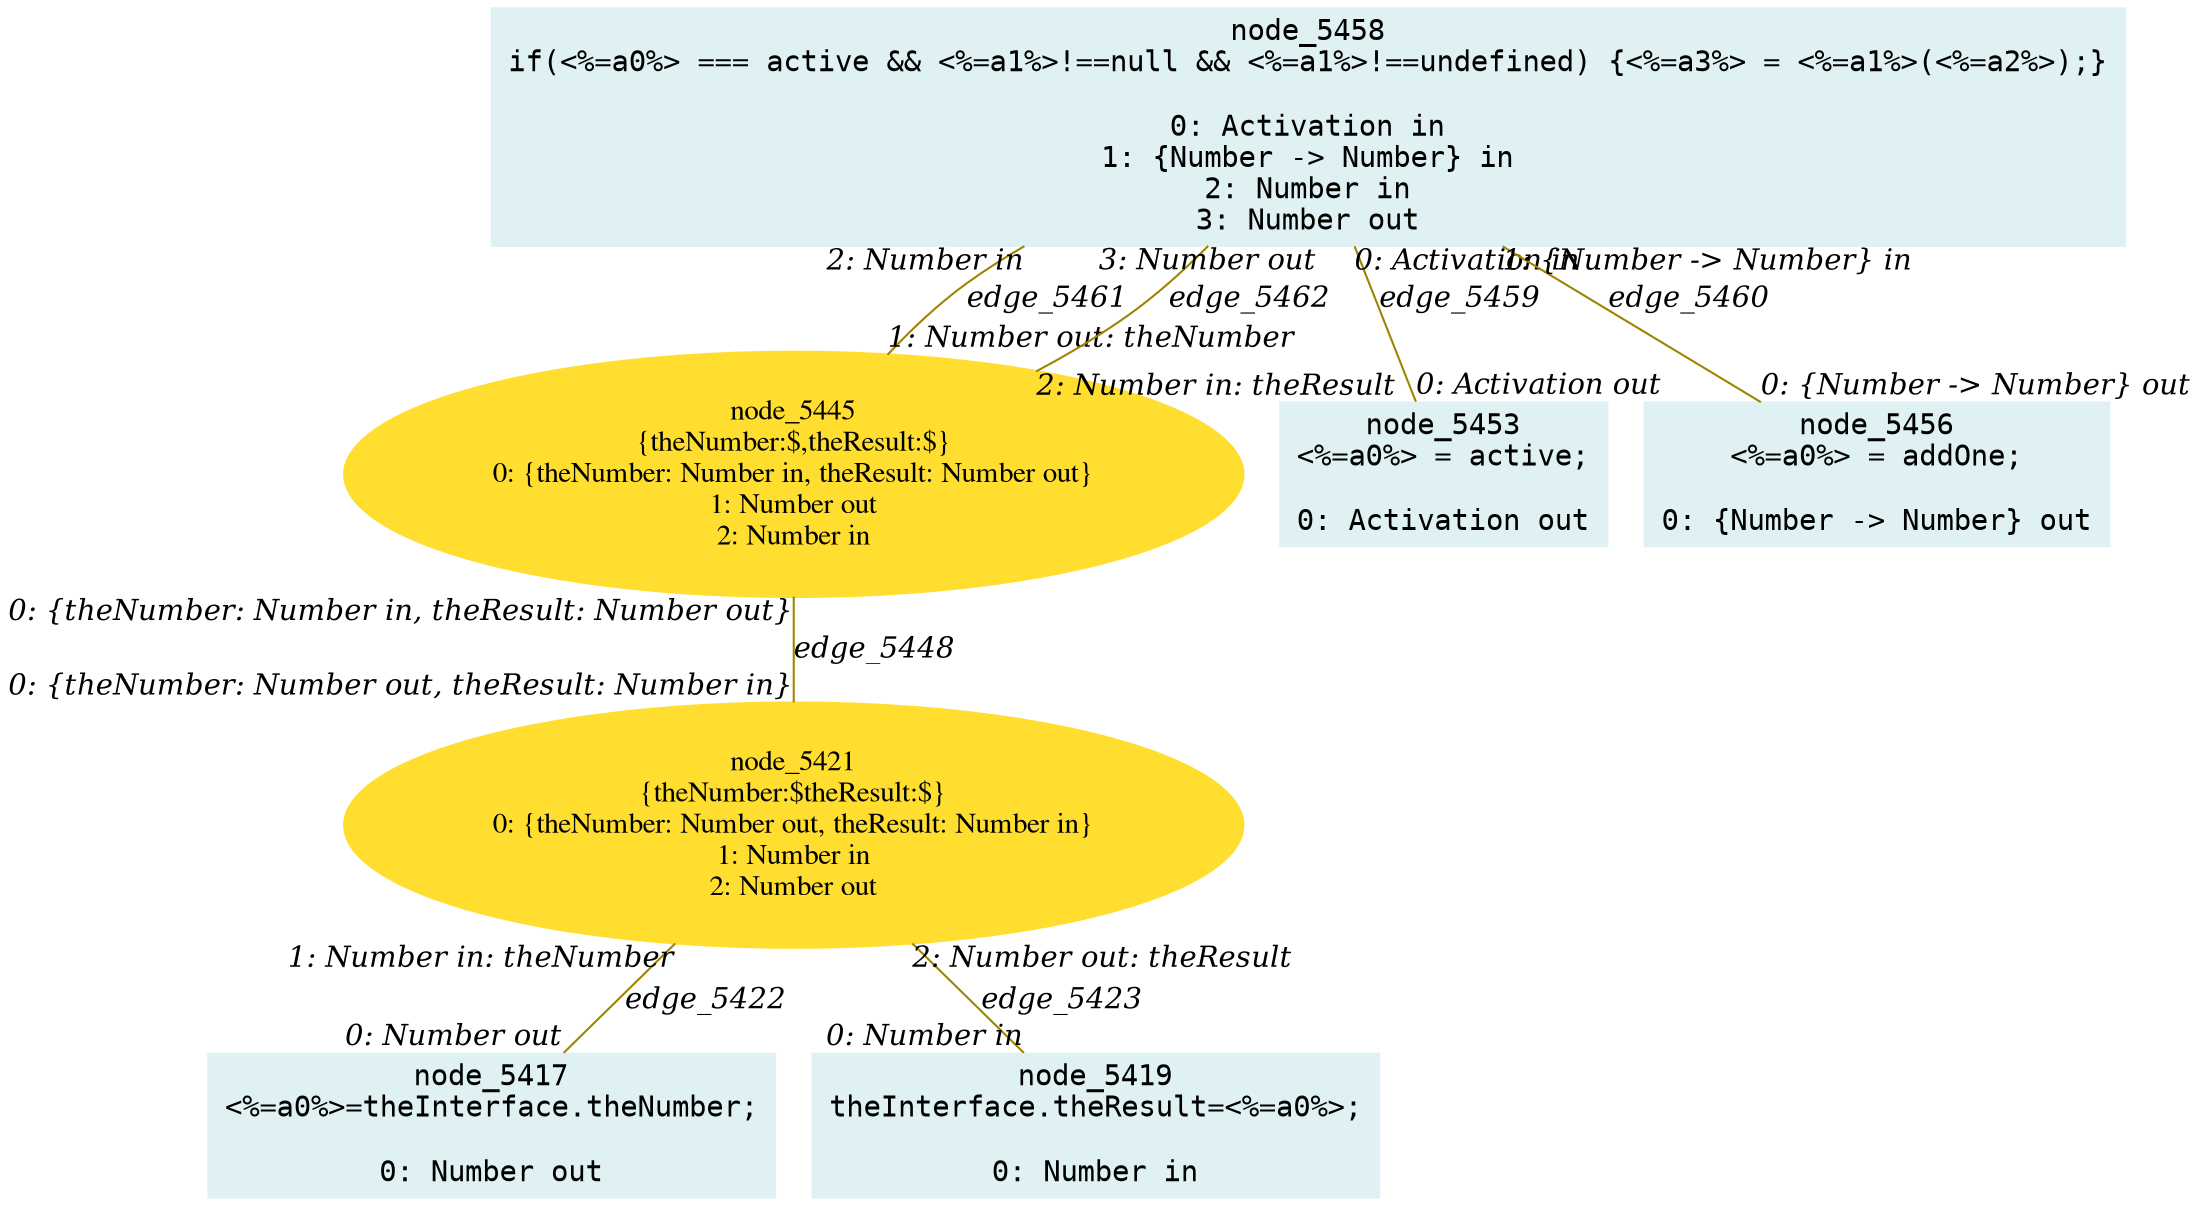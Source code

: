 digraph g{node_5417 [shape="box", style="filled", color="#dff1f2", fontname="Courier", label="node_5417
<%=a0%>=theInterface.theNumber;

0: Number out" ]
node_5419 [shape="box", style="filled", color="#dff1f2", fontname="Courier", label="node_5419
theInterface.theResult=<%=a0%>;

0: Number in" ]
node_5421 [shape="ellipse", style="filled", color="#ffde2f", fontname="Times", label="node_5421
{theNumber:$theResult:$}
0: {theNumber: Number out, theResult: Number in}
1: Number in
2: Number out" ]
node_5445 [shape="ellipse", style="filled", color="#ffde2f", fontname="Times", label="node_5445
{theNumber:$,theResult:$}
0: {theNumber: Number in, theResult: Number out}
1: Number out
2: Number in" ]
node_5453 [shape="box", style="filled", color="#dff1f2", fontname="Courier", label="node_5453
<%=a0%> = active;

0: Activation out" ]
node_5456 [shape="box", style="filled", color="#dff1f2", fontname="Courier", label="node_5456
<%=a0%> = addOne;

0: {Number -> Number} out" ]
node_5458 [shape="box", style="filled", color="#dff1f2", fontname="Courier", label="node_5458
if(<%=a0%> === active && <%=a1%>!==null && <%=a1%>!==undefined) {<%=a3%> = <%=a1%>(<%=a2%>);}

0: Activation in
1: {Number -> Number} in
2: Number in
3: Number out" ]
node_5421 -> node_5417 [dir=none, arrowHead=none, fontname="Times-Italic", arrowsize=1, color="#9d8400", label="edge_5422",  headlabel="0: Number out", taillabel="1: Number in: theNumber" ]
node_5421 -> node_5419 [dir=none, arrowHead=none, fontname="Times-Italic", arrowsize=1, color="#9d8400", label="edge_5423",  headlabel="0: Number in", taillabel="2: Number out: theResult" ]
node_5445 -> node_5421 [dir=none, arrowHead=none, fontname="Times-Italic", arrowsize=1, color="#9d8400", label="edge_5448",  headlabel="0: {theNumber: Number out, theResult: Number in}", taillabel="0: {theNumber: Number in, theResult: Number out}" ]
node_5458 -> node_5453 [dir=none, arrowHead=none, fontname="Times-Italic", arrowsize=1, color="#9d8400", label="edge_5459",  headlabel="0: Activation out", taillabel="0: Activation in" ]
node_5458 -> node_5456 [dir=none, arrowHead=none, fontname="Times-Italic", arrowsize=1, color="#9d8400", label="edge_5460",  headlabel="0: {Number -> Number} out", taillabel="1: {Number -> Number} in" ]
node_5458 -> node_5445 [dir=none, arrowHead=none, fontname="Times-Italic", arrowsize=1, color="#9d8400", label="edge_5461",  headlabel="1: Number out: theNumber", taillabel="2: Number in" ]
node_5458 -> node_5445 [dir=none, arrowHead=none, fontname="Times-Italic", arrowsize=1, color="#9d8400", label="edge_5462",  headlabel="2: Number in: theResult", taillabel="3: Number out" ]
}